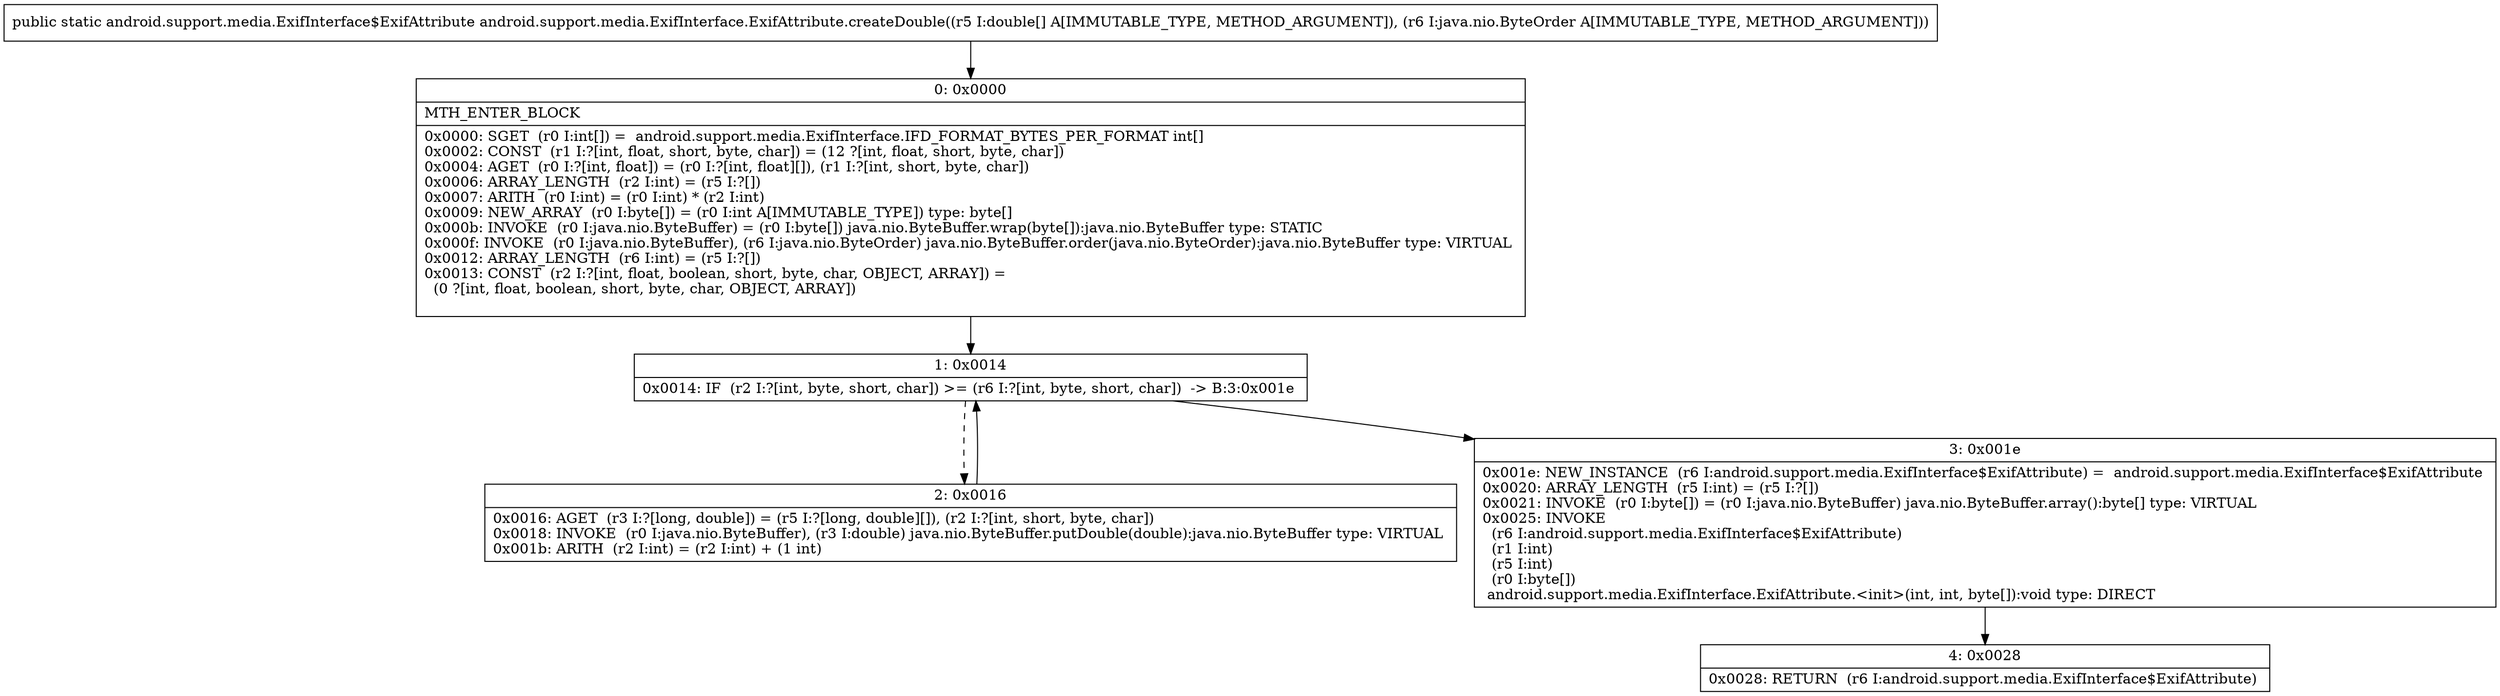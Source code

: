 digraph "CFG forandroid.support.media.ExifInterface.ExifAttribute.createDouble([DLjava\/nio\/ByteOrder;)Landroid\/support\/media\/ExifInterface$ExifAttribute;" {
Node_0 [shape=record,label="{0\:\ 0x0000|MTH_ENTER_BLOCK\l|0x0000: SGET  (r0 I:int[]) =  android.support.media.ExifInterface.IFD_FORMAT_BYTES_PER_FORMAT int[] \l0x0002: CONST  (r1 I:?[int, float, short, byte, char]) = (12 ?[int, float, short, byte, char]) \l0x0004: AGET  (r0 I:?[int, float]) = (r0 I:?[int, float][]), (r1 I:?[int, short, byte, char]) \l0x0006: ARRAY_LENGTH  (r2 I:int) = (r5 I:?[]) \l0x0007: ARITH  (r0 I:int) = (r0 I:int) * (r2 I:int) \l0x0009: NEW_ARRAY  (r0 I:byte[]) = (r0 I:int A[IMMUTABLE_TYPE]) type: byte[] \l0x000b: INVOKE  (r0 I:java.nio.ByteBuffer) = (r0 I:byte[]) java.nio.ByteBuffer.wrap(byte[]):java.nio.ByteBuffer type: STATIC \l0x000f: INVOKE  (r0 I:java.nio.ByteBuffer), (r6 I:java.nio.ByteOrder) java.nio.ByteBuffer.order(java.nio.ByteOrder):java.nio.ByteBuffer type: VIRTUAL \l0x0012: ARRAY_LENGTH  (r6 I:int) = (r5 I:?[]) \l0x0013: CONST  (r2 I:?[int, float, boolean, short, byte, char, OBJECT, ARRAY]) = \l  (0 ?[int, float, boolean, short, byte, char, OBJECT, ARRAY])\l \l}"];
Node_1 [shape=record,label="{1\:\ 0x0014|0x0014: IF  (r2 I:?[int, byte, short, char]) \>= (r6 I:?[int, byte, short, char])  \-\> B:3:0x001e \l}"];
Node_2 [shape=record,label="{2\:\ 0x0016|0x0016: AGET  (r3 I:?[long, double]) = (r5 I:?[long, double][]), (r2 I:?[int, short, byte, char]) \l0x0018: INVOKE  (r0 I:java.nio.ByteBuffer), (r3 I:double) java.nio.ByteBuffer.putDouble(double):java.nio.ByteBuffer type: VIRTUAL \l0x001b: ARITH  (r2 I:int) = (r2 I:int) + (1 int) \l}"];
Node_3 [shape=record,label="{3\:\ 0x001e|0x001e: NEW_INSTANCE  (r6 I:android.support.media.ExifInterface$ExifAttribute) =  android.support.media.ExifInterface$ExifAttribute \l0x0020: ARRAY_LENGTH  (r5 I:int) = (r5 I:?[]) \l0x0021: INVOKE  (r0 I:byte[]) = (r0 I:java.nio.ByteBuffer) java.nio.ByteBuffer.array():byte[] type: VIRTUAL \l0x0025: INVOKE  \l  (r6 I:android.support.media.ExifInterface$ExifAttribute)\l  (r1 I:int)\l  (r5 I:int)\l  (r0 I:byte[])\l android.support.media.ExifInterface.ExifAttribute.\<init\>(int, int, byte[]):void type: DIRECT \l}"];
Node_4 [shape=record,label="{4\:\ 0x0028|0x0028: RETURN  (r6 I:android.support.media.ExifInterface$ExifAttribute) \l}"];
MethodNode[shape=record,label="{public static android.support.media.ExifInterface$ExifAttribute android.support.media.ExifInterface.ExifAttribute.createDouble((r5 I:double[] A[IMMUTABLE_TYPE, METHOD_ARGUMENT]), (r6 I:java.nio.ByteOrder A[IMMUTABLE_TYPE, METHOD_ARGUMENT])) }"];
MethodNode -> Node_0;
Node_0 -> Node_1;
Node_1 -> Node_2[style=dashed];
Node_1 -> Node_3;
Node_2 -> Node_1;
Node_3 -> Node_4;
}

